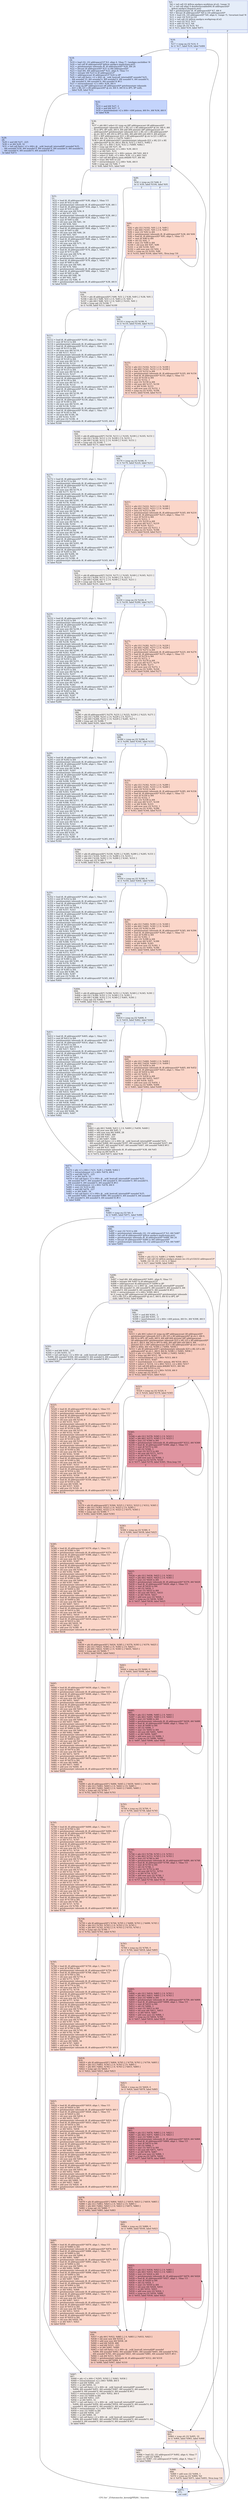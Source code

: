 digraph "CFG for '_Z16atomicInc_kerneljjPfPjS0_' function" {
	label="CFG for '_Z16atomicInc_kerneljjPfPjS0_' function";

	Node0x4a4a370 [shape=record,color="#3d50c3ff", style=filled, fillcolor="#c5d6f270",label="{%5:\l  %6 = tail call i32 @llvm.amdgcn.workitem.id.x(), !range !4\l  %7 = tail call align 4 dereferenceable(64) i8 addrspace(4)*\l... @llvm.amdgcn.dispatch.ptr()\l  %8 = getelementptr i8, i8 addrspace(4)* %7, i64 4\l  %9 = bitcast i8 addrspace(4)* %8 to i16 addrspace(4)*\l  %10 = load i16, i16 addrspace(4)* %9, align 4, !range !5, !invariant.load !6\l  %11 = zext i16 %10 to i32\l  %12 = tail call i32 @llvm.amdgcn.workgroup.id.x()\l  %13 = mul i32 %12, %11\l  %14 = add i32 %13, %6\l  %15 = icmp ult i32 %14, %1\l  br i1 %15, label %16, label %971\l|{<s0>T|<s1>F}}"];
	Node0x4a4a370:s0 -> Node0x4a4c1f0;
	Node0x4a4a370:s1 -> Node0x4a4c280;
	Node0x4a4c1f0 [shape=record,color="#3d50c3ff", style=filled, fillcolor="#aec9fc70",label="{%16:\l16:                                               \l  %17 = icmp eq i32 %14, 0\l  br i1 %17, label %18, label %484\l|{<s0>T|<s1>F}}"];
	Node0x4a4c1f0:s0 -> Node0x4a4c4d0;
	Node0x4a4c1f0:s1 -> Node0x4a4c520;
	Node0x4a4c4d0 [shape=record,color="#3d50c3ff", style=filled, fillcolor="#8fb1fe70",label="{%18:\l18:                                               \l  %19 = load i32, i32 addrspace(1)* %3, align 4, !tbaa !7, !amdgpu.noclobber !6\l  %20 = tail call i8 addrspace(4)* @llvm.amdgcn.implicitarg.ptr()\l  %21 = getelementptr inbounds i8, i8 addrspace(4)* %20, i64 24\l  %22 = bitcast i8 addrspace(4)* %21 to i64 addrspace(4)*\l  %23 = load i64, i64 addrspace(4)* %22, align 8, !tbaa !11\l  %24 = inttoptr i64 %23 to i8 addrspace(1)*\l  %25 = addrspacecast i8 addrspace(1)* %24 to i8*\l  %26 = tail call fastcc \<2 x i64\> @__ockl_hostcall_internal(i8* noundef %25,\l... i64 noundef 33, i64 noundef 0, i64 noundef 0, i64 noundef 0, i64 noundef 0,\l... i64 noundef 0, i64 noundef 0, i64 noundef 0) #11\l  %27 = extractelement \<2 x i64\> %26, i64 0\l  br i1 icmp eq (i8* addrspacecast (i8 addrspace(4)* getelementptr inbounds\l... ([21 x i8], [21 x i8] addrspace(4)* @.str, i64 0, i64 0) to i8*), i8* null),\l... label %28, label %32\l|{<s0>T|<s1>F}}"];
	Node0x4a4c4d0:s0 -> Node0x4a4dcf0;
	Node0x4a4c4d0:s1 -> Node0x4a4e6e0;
	Node0x4a4dcf0 [shape=record,color="#3d50c3ff", style=filled, fillcolor="#7a9df870",label="{%28:\l28:                                               \l  %29 = and i64 %27, -225\l  %30 = or i64 %29, 32\l  %31 = tail call fastcc \<2 x i64\> @__ockl_hostcall_internal(i8* noundef %25,\l... i64 noundef %30, i64 noundef 0, i64 noundef 0, i64 noundef 0, i64 noundef 0,\l... i64 noundef 0, i64 noundef 0, i64 noundef 0) #11\l  br label %473\l}"];
	Node0x4a4dcf0 -> Node0x4a4e9c0;
	Node0x4a4e6e0 [shape=record,color="#3d50c3ff", style=filled, fillcolor="#7a9df870",label="{%32:\l32:                                               \l  %33 = and i64 %27, 2\l  %34 = and i64 %27, -3\l  %35 = insertelement \<2 x i64\> \<i64 poison, i64 0\>, i64 %34, i64 0\l  br label %36\l}"];
	Node0x4a4e6e0 -> Node0x4a4f680;
	Node0x4a4f680 [shape=record,color="#3d50c3ff", style=filled, fillcolor="#e0dbd870",label="{%36:\l36:                                               \l  %37 = phi i64 [ select (i1 icmp eq (i8* addrspacecast (i8 addrspace(4)*\l... getelementptr inbounds ([21 x i8], [21 x i8] addrspace(4)* @.str, i64 0, i64\l... 0) to i8*), i8* null), i64 0, i64 add (i64 ptrtoint (i8* addrspacecast (i8\l... addrspace(4)* getelementptr inbounds ([21 x i8], [21 x i8] addrspace(4)*\l... @.str, i64 0, i64 20) to i8*) to i64), i64 add (i64 sub (i64 0, i64 ptrtoint\l... ([21 x i8]* addrspacecast ([21 x i8] addrspace(4)* @.str to [21 x i8]*) to\l... i64)), i64 1))), %32 ], [ %470, %462 ]\l  %38 = phi i8 addrspace(4)* [ getelementptr inbounds ([21 x i8], [21 x i8]\l... addrspace(4)* @.str, i64 0, i64 0), %32 ], [ %471, %462 ]\l  %39 = phi \<2 x i64\> [ %35, %32 ], [ %469, %462 ]\l  %40 = icmp ugt i64 %37, 56\l  %41 = extractelement \<2 x i64\> %39, i64 0\l  %42 = or i64 %41, %33\l  %43 = insertelement \<2 x i64\> poison, i64 %42, i64 0\l  %44 = select i1 %40, \<2 x i64\> %39, \<2 x i64\> %43\l  %45 = tail call i64 @llvm.umin.i64(i64 %37, i64 56)\l  %46 = trunc i64 %45 to i32\l  %47 = extractelement \<2 x i64\> %44, i64 0\l  %48 = icmp ugt i32 %46, 7\l  br i1 %48, label %51, label %49\l|{<s0>T|<s1>F}}"];
	Node0x4a4f680:s0 -> Node0x4a505d0;
	Node0x4a4f680:s1 -> Node0x4a50660;
	Node0x4a50660 [shape=record,color="#3d50c3ff", style=filled, fillcolor="#cedaeb70",label="{%49:\l49:                                               \l  %50 = icmp eq i32 %46, 0\l  br i1 %50, label %104, label %91\l|{<s0>T|<s1>F}}"];
	Node0x4a50660:s0 -> Node0x4a50830;
	Node0x4a50660:s1 -> Node0x4a50880;
	Node0x4a505d0 [shape=record,color="#3d50c3ff", style=filled, fillcolor="#cedaeb70",label="{%51:\l51:                                               \l  %52 = load i8, i8 addrspace(4)* %38, align 1, !tbaa !15\l  %53 = zext i8 %52 to i64\l  %54 = getelementptr inbounds i8, i8 addrspace(4)* %38, i64 1\l  %55 = load i8, i8 addrspace(4)* %54, align 1, !tbaa !15\l  %56 = zext i8 %55 to i64\l  %57 = shl nuw nsw i64 %56, 8\l  %58 = or i64 %57, %53\l  %59 = getelementptr inbounds i8, i8 addrspace(4)* %38, i64 2\l  %60 = load i8, i8 addrspace(4)* %59, align 1, !tbaa !15\l  %61 = zext i8 %60 to i64\l  %62 = shl nuw nsw i64 %61, 16\l  %63 = or i64 %58, %62\l  %64 = getelementptr inbounds i8, i8 addrspace(4)* %38, i64 3\l  %65 = load i8, i8 addrspace(4)* %64, align 1, !tbaa !15\l  %66 = zext i8 %65 to i64\l  %67 = shl nuw nsw i64 %66, 24\l  %68 = or i64 %63, %67\l  %69 = getelementptr inbounds i8, i8 addrspace(4)* %38, i64 4\l  %70 = load i8, i8 addrspace(4)* %69, align 1, !tbaa !15\l  %71 = zext i8 %70 to i64\l  %72 = shl nuw nsw i64 %71, 32\l  %73 = or i64 %68, %72\l  %74 = getelementptr inbounds i8, i8 addrspace(4)* %38, i64 5\l  %75 = load i8, i8 addrspace(4)* %74, align 1, !tbaa !15\l  %76 = zext i8 %75 to i64\l  %77 = shl nuw nsw i64 %76, 40\l  %78 = or i64 %73, %77\l  %79 = getelementptr inbounds i8, i8 addrspace(4)* %38, i64 6\l  %80 = load i8, i8 addrspace(4)* %79, align 1, !tbaa !15\l  %81 = zext i8 %80 to i64\l  %82 = shl nuw nsw i64 %81, 48\l  %83 = or i64 %78, %82\l  %84 = getelementptr inbounds i8, i8 addrspace(4)* %38, i64 7\l  %85 = load i8, i8 addrspace(4)* %84, align 1, !tbaa !15\l  %86 = zext i8 %85 to i64\l  %87 = shl nuw i64 %86, 56\l  %88 = or i64 %83, %87\l  %89 = add nsw i32 %46, -8\l  %90 = getelementptr inbounds i8, i8 addrspace(4)* %38, i64 8\l  br label %104\l}"];
	Node0x4a505d0 -> Node0x4a50830;
	Node0x4a50880 [shape=record,color="#3d50c3ff", style=filled, fillcolor="#f6a38570",label="{%91:\l91:                                               \l  %92 = phi i32 [ %102, %91 ], [ 0, %49 ]\l  %93 = phi i64 [ %101, %91 ], [ 0, %49 ]\l  %94 = zext i32 %92 to i64\l  %95 = getelementptr inbounds i8, i8 addrspace(4)* %38, i64 %94\l  %96 = load i8, i8 addrspace(4)* %95, align 1, !tbaa !15\l  %97 = zext i8 %96 to i64\l  %98 = shl i32 %92, 3\l  %99 = zext i32 %98 to i64\l  %100 = shl nuw i64 %97, %99\l  %101 = or i64 %100, %93\l  %102 = add nuw nsw i32 %92, 1\l  %103 = icmp eq i32 %102, %46\l  br i1 %103, label %104, label %91, !llvm.loop !16\l|{<s0>T|<s1>F}}"];
	Node0x4a50880:s0 -> Node0x4a50830;
	Node0x4a50880:s1 -> Node0x4a50880;
	Node0x4a50830 [shape=record,color="#3d50c3ff", style=filled, fillcolor="#e0dbd870",label="{%104:\l104:                                              \l  %105 = phi i8 addrspace(4)* [ %90, %51 ], [ %38, %49 ], [ %38, %91 ]\l  %106 = phi i32 [ %89, %51 ], [ 0, %49 ], [ 0, %91 ]\l  %107 = phi i64 [ %88, %51 ], [ 0, %49 ], [ %101, %91 ]\l  %108 = icmp ugt i32 %106, 7\l  br i1 %108, label %111, label %109\l|{<s0>T|<s1>F}}"];
	Node0x4a50830:s0 -> Node0x4a53520;
	Node0x4a50830:s1 -> Node0x4a53570;
	Node0x4a53570 [shape=record,color="#3d50c3ff", style=filled, fillcolor="#cedaeb70",label="{%109:\l109:                                              \l  %110 = icmp eq i32 %106, 0\l  br i1 %110, label %164, label %151\l|{<s0>T|<s1>F}}"];
	Node0x4a53570:s0 -> Node0x4a53740;
	Node0x4a53570:s1 -> Node0x4a53790;
	Node0x4a53520 [shape=record,color="#3d50c3ff", style=filled, fillcolor="#cedaeb70",label="{%111:\l111:                                              \l  %112 = load i8, i8 addrspace(4)* %105, align 1, !tbaa !15\l  %113 = zext i8 %112 to i64\l  %114 = getelementptr inbounds i8, i8 addrspace(4)* %105, i64 1\l  %115 = load i8, i8 addrspace(4)* %114, align 1, !tbaa !15\l  %116 = zext i8 %115 to i64\l  %117 = shl nuw nsw i64 %116, 8\l  %118 = or i64 %117, %113\l  %119 = getelementptr inbounds i8, i8 addrspace(4)* %105, i64 2\l  %120 = load i8, i8 addrspace(4)* %119, align 1, !tbaa !15\l  %121 = zext i8 %120 to i64\l  %122 = shl nuw nsw i64 %121, 16\l  %123 = or i64 %118, %122\l  %124 = getelementptr inbounds i8, i8 addrspace(4)* %105, i64 3\l  %125 = load i8, i8 addrspace(4)* %124, align 1, !tbaa !15\l  %126 = zext i8 %125 to i64\l  %127 = shl nuw nsw i64 %126, 24\l  %128 = or i64 %123, %127\l  %129 = getelementptr inbounds i8, i8 addrspace(4)* %105, i64 4\l  %130 = load i8, i8 addrspace(4)* %129, align 1, !tbaa !15\l  %131 = zext i8 %130 to i64\l  %132 = shl nuw nsw i64 %131, 32\l  %133 = or i64 %128, %132\l  %134 = getelementptr inbounds i8, i8 addrspace(4)* %105, i64 5\l  %135 = load i8, i8 addrspace(4)* %134, align 1, !tbaa !15\l  %136 = zext i8 %135 to i64\l  %137 = shl nuw nsw i64 %136, 40\l  %138 = or i64 %133, %137\l  %139 = getelementptr inbounds i8, i8 addrspace(4)* %105, i64 6\l  %140 = load i8, i8 addrspace(4)* %139, align 1, !tbaa !15\l  %141 = zext i8 %140 to i64\l  %142 = shl nuw nsw i64 %141, 48\l  %143 = or i64 %138, %142\l  %144 = getelementptr inbounds i8, i8 addrspace(4)* %105, i64 7\l  %145 = load i8, i8 addrspace(4)* %144, align 1, !tbaa !15\l  %146 = zext i8 %145 to i64\l  %147 = shl nuw i64 %146, 56\l  %148 = or i64 %143, %147\l  %149 = add nsw i32 %106, -8\l  %150 = getelementptr inbounds i8, i8 addrspace(4)* %105, i64 8\l  br label %164\l}"];
	Node0x4a53520 -> Node0x4a53740;
	Node0x4a53790 [shape=record,color="#3d50c3ff", style=filled, fillcolor="#f6a38570",label="{%151:\l151:                                              \l  %152 = phi i32 [ %162, %151 ], [ 0, %109 ]\l  %153 = phi i64 [ %161, %151 ], [ 0, %109 ]\l  %154 = zext i32 %152 to i64\l  %155 = getelementptr inbounds i8, i8 addrspace(4)* %105, i64 %154\l  %156 = load i8, i8 addrspace(4)* %155, align 1, !tbaa !15\l  %157 = zext i8 %156 to i64\l  %158 = shl i32 %152, 3\l  %159 = zext i32 %158 to i64\l  %160 = shl nuw i64 %157, %159\l  %161 = or i64 %160, %153\l  %162 = add nuw nsw i32 %152, 1\l  %163 = icmp eq i32 %162, %106\l  br i1 %163, label %164, label %151\l|{<s0>T|<s1>F}}"];
	Node0x4a53790:s0 -> Node0x4a53740;
	Node0x4a53790:s1 -> Node0x4a53790;
	Node0x4a53740 [shape=record,color="#3d50c3ff", style=filled, fillcolor="#e0dbd870",label="{%164:\l164:                                              \l  %165 = phi i8 addrspace(4)* [ %150, %111 ], [ %105, %109 ], [ %105, %151 ]\l  %166 = phi i32 [ %149, %111 ], [ 0, %109 ], [ 0, %151 ]\l  %167 = phi i64 [ %148, %111 ], [ 0, %109 ], [ %161, %151 ]\l  %168 = icmp ugt i32 %166, 7\l  br i1 %168, label %171, label %169\l|{<s0>T|<s1>F}}"];
	Node0x4a53740:s0 -> Node0x4a55c70;
	Node0x4a53740:s1 -> Node0x4a55cc0;
	Node0x4a55cc0 [shape=record,color="#3d50c3ff", style=filled, fillcolor="#cedaeb70",label="{%169:\l169:                                              \l  %170 = icmp eq i32 %166, 0\l  br i1 %170, label %224, label %211\l|{<s0>T|<s1>F}}"];
	Node0x4a55cc0:s0 -> Node0x4a55e50;
	Node0x4a55cc0:s1 -> Node0x4a55ea0;
	Node0x4a55c70 [shape=record,color="#3d50c3ff", style=filled, fillcolor="#cedaeb70",label="{%171:\l171:                                              \l  %172 = load i8, i8 addrspace(4)* %165, align 1, !tbaa !15\l  %173 = zext i8 %172 to i64\l  %174 = getelementptr inbounds i8, i8 addrspace(4)* %165, i64 1\l  %175 = load i8, i8 addrspace(4)* %174, align 1, !tbaa !15\l  %176 = zext i8 %175 to i64\l  %177 = shl nuw nsw i64 %176, 8\l  %178 = or i64 %177, %173\l  %179 = getelementptr inbounds i8, i8 addrspace(4)* %165, i64 2\l  %180 = load i8, i8 addrspace(4)* %179, align 1, !tbaa !15\l  %181 = zext i8 %180 to i64\l  %182 = shl nuw nsw i64 %181, 16\l  %183 = or i64 %178, %182\l  %184 = getelementptr inbounds i8, i8 addrspace(4)* %165, i64 3\l  %185 = load i8, i8 addrspace(4)* %184, align 1, !tbaa !15\l  %186 = zext i8 %185 to i64\l  %187 = shl nuw nsw i64 %186, 24\l  %188 = or i64 %183, %187\l  %189 = getelementptr inbounds i8, i8 addrspace(4)* %165, i64 4\l  %190 = load i8, i8 addrspace(4)* %189, align 1, !tbaa !15\l  %191 = zext i8 %190 to i64\l  %192 = shl nuw nsw i64 %191, 32\l  %193 = or i64 %188, %192\l  %194 = getelementptr inbounds i8, i8 addrspace(4)* %165, i64 5\l  %195 = load i8, i8 addrspace(4)* %194, align 1, !tbaa !15\l  %196 = zext i8 %195 to i64\l  %197 = shl nuw nsw i64 %196, 40\l  %198 = or i64 %193, %197\l  %199 = getelementptr inbounds i8, i8 addrspace(4)* %165, i64 6\l  %200 = load i8, i8 addrspace(4)* %199, align 1, !tbaa !15\l  %201 = zext i8 %200 to i64\l  %202 = shl nuw nsw i64 %201, 48\l  %203 = or i64 %198, %202\l  %204 = getelementptr inbounds i8, i8 addrspace(4)* %165, i64 7\l  %205 = load i8, i8 addrspace(4)* %204, align 1, !tbaa !15\l  %206 = zext i8 %205 to i64\l  %207 = shl nuw i64 %206, 56\l  %208 = or i64 %203, %207\l  %209 = add nsw i32 %166, -8\l  %210 = getelementptr inbounds i8, i8 addrspace(4)* %165, i64 8\l  br label %224\l}"];
	Node0x4a55c70 -> Node0x4a55e50;
	Node0x4a55ea0 [shape=record,color="#3d50c3ff", style=filled, fillcolor="#f6a38570",label="{%211:\l211:                                              \l  %212 = phi i32 [ %222, %211 ], [ 0, %169 ]\l  %213 = phi i64 [ %221, %211 ], [ 0, %169 ]\l  %214 = zext i32 %212 to i64\l  %215 = getelementptr inbounds i8, i8 addrspace(4)* %165, i64 %214\l  %216 = load i8, i8 addrspace(4)* %215, align 1, !tbaa !15\l  %217 = zext i8 %216 to i64\l  %218 = shl i32 %212, 3\l  %219 = zext i32 %218 to i64\l  %220 = shl nuw i64 %217, %219\l  %221 = or i64 %220, %213\l  %222 = add nuw nsw i32 %212, 1\l  %223 = icmp eq i32 %222, %166\l  br i1 %223, label %224, label %211\l|{<s0>T|<s1>F}}"];
	Node0x4a55ea0:s0 -> Node0x4a55e50;
	Node0x4a55ea0:s1 -> Node0x4a55ea0;
	Node0x4a55e50 [shape=record,color="#3d50c3ff", style=filled, fillcolor="#e0dbd870",label="{%224:\l224:                                              \l  %225 = phi i8 addrspace(4)* [ %210, %171 ], [ %165, %169 ], [ %165, %211 ]\l  %226 = phi i32 [ %209, %171 ], [ 0, %169 ], [ 0, %211 ]\l  %227 = phi i64 [ %208, %171 ], [ 0, %169 ], [ %221, %211 ]\l  %228 = icmp ugt i32 %226, 7\l  br i1 %228, label %231, label %229\l|{<s0>T|<s1>F}}"];
	Node0x4a55e50:s0 -> Node0x4a57ef0;
	Node0x4a55e50:s1 -> Node0x4a57f40;
	Node0x4a57f40 [shape=record,color="#3d50c3ff", style=filled, fillcolor="#cedaeb70",label="{%229:\l229:                                              \l  %230 = icmp eq i32 %226, 0\l  br i1 %230, label %284, label %271\l|{<s0>T|<s1>F}}"];
	Node0x4a57f40:s0 -> Node0x4a580d0;
	Node0x4a57f40:s1 -> Node0x4a58120;
	Node0x4a57ef0 [shape=record,color="#3d50c3ff", style=filled, fillcolor="#cedaeb70",label="{%231:\l231:                                              \l  %232 = load i8, i8 addrspace(4)* %225, align 1, !tbaa !15\l  %233 = zext i8 %232 to i64\l  %234 = getelementptr inbounds i8, i8 addrspace(4)* %225, i64 1\l  %235 = load i8, i8 addrspace(4)* %234, align 1, !tbaa !15\l  %236 = zext i8 %235 to i64\l  %237 = shl nuw nsw i64 %236, 8\l  %238 = or i64 %237, %233\l  %239 = getelementptr inbounds i8, i8 addrspace(4)* %225, i64 2\l  %240 = load i8, i8 addrspace(4)* %239, align 1, !tbaa !15\l  %241 = zext i8 %240 to i64\l  %242 = shl nuw nsw i64 %241, 16\l  %243 = or i64 %238, %242\l  %244 = getelementptr inbounds i8, i8 addrspace(4)* %225, i64 3\l  %245 = load i8, i8 addrspace(4)* %244, align 1, !tbaa !15\l  %246 = zext i8 %245 to i64\l  %247 = shl nuw nsw i64 %246, 24\l  %248 = or i64 %243, %247\l  %249 = getelementptr inbounds i8, i8 addrspace(4)* %225, i64 4\l  %250 = load i8, i8 addrspace(4)* %249, align 1, !tbaa !15\l  %251 = zext i8 %250 to i64\l  %252 = shl nuw nsw i64 %251, 32\l  %253 = or i64 %248, %252\l  %254 = getelementptr inbounds i8, i8 addrspace(4)* %225, i64 5\l  %255 = load i8, i8 addrspace(4)* %254, align 1, !tbaa !15\l  %256 = zext i8 %255 to i64\l  %257 = shl nuw nsw i64 %256, 40\l  %258 = or i64 %253, %257\l  %259 = getelementptr inbounds i8, i8 addrspace(4)* %225, i64 6\l  %260 = load i8, i8 addrspace(4)* %259, align 1, !tbaa !15\l  %261 = zext i8 %260 to i64\l  %262 = shl nuw nsw i64 %261, 48\l  %263 = or i64 %258, %262\l  %264 = getelementptr inbounds i8, i8 addrspace(4)* %225, i64 7\l  %265 = load i8, i8 addrspace(4)* %264, align 1, !tbaa !15\l  %266 = zext i8 %265 to i64\l  %267 = shl nuw i64 %266, 56\l  %268 = or i64 %263, %267\l  %269 = add nsw i32 %226, -8\l  %270 = getelementptr inbounds i8, i8 addrspace(4)* %225, i64 8\l  br label %284\l}"];
	Node0x4a57ef0 -> Node0x4a580d0;
	Node0x4a58120 [shape=record,color="#3d50c3ff", style=filled, fillcolor="#f6a38570",label="{%271:\l271:                                              \l  %272 = phi i32 [ %282, %271 ], [ 0, %229 ]\l  %273 = phi i64 [ %281, %271 ], [ 0, %229 ]\l  %274 = zext i32 %272 to i64\l  %275 = getelementptr inbounds i8, i8 addrspace(4)* %225, i64 %274\l  %276 = load i8, i8 addrspace(4)* %275, align 1, !tbaa !15\l  %277 = zext i8 %276 to i64\l  %278 = shl i32 %272, 3\l  %279 = zext i32 %278 to i64\l  %280 = shl nuw i64 %277, %279\l  %281 = or i64 %280, %273\l  %282 = add nuw nsw i32 %272, 1\l  %283 = icmp eq i32 %282, %226\l  br i1 %283, label %284, label %271\l|{<s0>T|<s1>F}}"];
	Node0x4a58120:s0 -> Node0x4a580d0;
	Node0x4a58120:s1 -> Node0x4a58120;
	Node0x4a580d0 [shape=record,color="#3d50c3ff", style=filled, fillcolor="#e0dbd870",label="{%284:\l284:                                              \l  %285 = phi i8 addrspace(4)* [ %270, %231 ], [ %225, %229 ], [ %225, %271 ]\l  %286 = phi i32 [ %269, %231 ], [ 0, %229 ], [ 0, %271 ]\l  %287 = phi i64 [ %268, %231 ], [ 0, %229 ], [ %281, %271 ]\l  %288 = icmp ugt i32 %286, 7\l  br i1 %288, label %291, label %289\l|{<s0>T|<s1>F}}"];
	Node0x4a580d0:s0 -> Node0x4a5a950;
	Node0x4a580d0:s1 -> Node0x4a5a9a0;
	Node0x4a5a9a0 [shape=record,color="#3d50c3ff", style=filled, fillcolor="#cedaeb70",label="{%289:\l289:                                              \l  %290 = icmp eq i32 %286, 0\l  br i1 %290, label %344, label %331\l|{<s0>T|<s1>F}}"];
	Node0x4a5a9a0:s0 -> Node0x4a5ab30;
	Node0x4a5a9a0:s1 -> Node0x4a5ab80;
	Node0x4a5a950 [shape=record,color="#3d50c3ff", style=filled, fillcolor="#cedaeb70",label="{%291:\l291:                                              \l  %292 = load i8, i8 addrspace(4)* %285, align 1, !tbaa !15\l  %293 = zext i8 %292 to i64\l  %294 = getelementptr inbounds i8, i8 addrspace(4)* %285, i64 1\l  %295 = load i8, i8 addrspace(4)* %294, align 1, !tbaa !15\l  %296 = zext i8 %295 to i64\l  %297 = shl nuw nsw i64 %296, 8\l  %298 = or i64 %297, %293\l  %299 = getelementptr inbounds i8, i8 addrspace(4)* %285, i64 2\l  %300 = load i8, i8 addrspace(4)* %299, align 1, !tbaa !15\l  %301 = zext i8 %300 to i64\l  %302 = shl nuw nsw i64 %301, 16\l  %303 = or i64 %298, %302\l  %304 = getelementptr inbounds i8, i8 addrspace(4)* %285, i64 3\l  %305 = load i8, i8 addrspace(4)* %304, align 1, !tbaa !15\l  %306 = zext i8 %305 to i64\l  %307 = shl nuw nsw i64 %306, 24\l  %308 = or i64 %303, %307\l  %309 = getelementptr inbounds i8, i8 addrspace(4)* %285, i64 4\l  %310 = load i8, i8 addrspace(4)* %309, align 1, !tbaa !15\l  %311 = zext i8 %310 to i64\l  %312 = shl nuw nsw i64 %311, 32\l  %313 = or i64 %308, %312\l  %314 = getelementptr inbounds i8, i8 addrspace(4)* %285, i64 5\l  %315 = load i8, i8 addrspace(4)* %314, align 1, !tbaa !15\l  %316 = zext i8 %315 to i64\l  %317 = shl nuw nsw i64 %316, 40\l  %318 = or i64 %313, %317\l  %319 = getelementptr inbounds i8, i8 addrspace(4)* %285, i64 6\l  %320 = load i8, i8 addrspace(4)* %319, align 1, !tbaa !15\l  %321 = zext i8 %320 to i64\l  %322 = shl nuw nsw i64 %321, 48\l  %323 = or i64 %318, %322\l  %324 = getelementptr inbounds i8, i8 addrspace(4)* %285, i64 7\l  %325 = load i8, i8 addrspace(4)* %324, align 1, !tbaa !15\l  %326 = zext i8 %325 to i64\l  %327 = shl nuw i64 %326, 56\l  %328 = or i64 %323, %327\l  %329 = add nsw i32 %286, -8\l  %330 = getelementptr inbounds i8, i8 addrspace(4)* %285, i64 8\l  br label %344\l}"];
	Node0x4a5a950 -> Node0x4a5ab30;
	Node0x4a5ab80 [shape=record,color="#3d50c3ff", style=filled, fillcolor="#f6a38570",label="{%331:\l331:                                              \l  %332 = phi i32 [ %342, %331 ], [ 0, %289 ]\l  %333 = phi i64 [ %341, %331 ], [ 0, %289 ]\l  %334 = zext i32 %332 to i64\l  %335 = getelementptr inbounds i8, i8 addrspace(4)* %285, i64 %334\l  %336 = load i8, i8 addrspace(4)* %335, align 1, !tbaa !15\l  %337 = zext i8 %336 to i64\l  %338 = shl i32 %332, 3\l  %339 = zext i32 %338 to i64\l  %340 = shl nuw i64 %337, %339\l  %341 = or i64 %340, %333\l  %342 = add nuw nsw i32 %332, 1\l  %343 = icmp eq i32 %342, %286\l  br i1 %343, label %344, label %331\l|{<s0>T|<s1>F}}"];
	Node0x4a5ab80:s0 -> Node0x4a5ab30;
	Node0x4a5ab80:s1 -> Node0x4a5ab80;
	Node0x4a5ab30 [shape=record,color="#3d50c3ff", style=filled, fillcolor="#e0dbd870",label="{%344:\l344:                                              \l  %345 = phi i8 addrspace(4)* [ %330, %291 ], [ %285, %289 ], [ %285, %331 ]\l  %346 = phi i32 [ %329, %291 ], [ 0, %289 ], [ 0, %331 ]\l  %347 = phi i64 [ %328, %291 ], [ 0, %289 ], [ %341, %331 ]\l  %348 = icmp ugt i32 %346, 7\l  br i1 %348, label %351, label %349\l|{<s0>T|<s1>F}}"];
	Node0x4a5ab30:s0 -> Node0x4a5d5b0;
	Node0x4a5ab30:s1 -> Node0x4a5d600;
	Node0x4a5d600 [shape=record,color="#3d50c3ff", style=filled, fillcolor="#cedaeb70",label="{%349:\l349:                                              \l  %350 = icmp eq i32 %346, 0\l  br i1 %350, label %404, label %391\l|{<s0>T|<s1>F}}"];
	Node0x4a5d600:s0 -> Node0x4a5d790;
	Node0x4a5d600:s1 -> Node0x4a5d7e0;
	Node0x4a5d5b0 [shape=record,color="#3d50c3ff", style=filled, fillcolor="#cedaeb70",label="{%351:\l351:                                              \l  %352 = load i8, i8 addrspace(4)* %345, align 1, !tbaa !15\l  %353 = zext i8 %352 to i64\l  %354 = getelementptr inbounds i8, i8 addrspace(4)* %345, i64 1\l  %355 = load i8, i8 addrspace(4)* %354, align 1, !tbaa !15\l  %356 = zext i8 %355 to i64\l  %357 = shl nuw nsw i64 %356, 8\l  %358 = or i64 %357, %353\l  %359 = getelementptr inbounds i8, i8 addrspace(4)* %345, i64 2\l  %360 = load i8, i8 addrspace(4)* %359, align 1, !tbaa !15\l  %361 = zext i8 %360 to i64\l  %362 = shl nuw nsw i64 %361, 16\l  %363 = or i64 %358, %362\l  %364 = getelementptr inbounds i8, i8 addrspace(4)* %345, i64 3\l  %365 = load i8, i8 addrspace(4)* %364, align 1, !tbaa !15\l  %366 = zext i8 %365 to i64\l  %367 = shl nuw nsw i64 %366, 24\l  %368 = or i64 %363, %367\l  %369 = getelementptr inbounds i8, i8 addrspace(4)* %345, i64 4\l  %370 = load i8, i8 addrspace(4)* %369, align 1, !tbaa !15\l  %371 = zext i8 %370 to i64\l  %372 = shl nuw nsw i64 %371, 32\l  %373 = or i64 %368, %372\l  %374 = getelementptr inbounds i8, i8 addrspace(4)* %345, i64 5\l  %375 = load i8, i8 addrspace(4)* %374, align 1, !tbaa !15\l  %376 = zext i8 %375 to i64\l  %377 = shl nuw nsw i64 %376, 40\l  %378 = or i64 %373, %377\l  %379 = getelementptr inbounds i8, i8 addrspace(4)* %345, i64 6\l  %380 = load i8, i8 addrspace(4)* %379, align 1, !tbaa !15\l  %381 = zext i8 %380 to i64\l  %382 = shl nuw nsw i64 %381, 48\l  %383 = or i64 %378, %382\l  %384 = getelementptr inbounds i8, i8 addrspace(4)* %345, i64 7\l  %385 = load i8, i8 addrspace(4)* %384, align 1, !tbaa !15\l  %386 = zext i8 %385 to i64\l  %387 = shl nuw i64 %386, 56\l  %388 = or i64 %383, %387\l  %389 = add nsw i32 %346, -8\l  %390 = getelementptr inbounds i8, i8 addrspace(4)* %345, i64 8\l  br label %404\l}"];
	Node0x4a5d5b0 -> Node0x4a5d790;
	Node0x4a5d7e0 [shape=record,color="#3d50c3ff", style=filled, fillcolor="#f6a38570",label="{%391:\l391:                                              \l  %392 = phi i32 [ %402, %391 ], [ 0, %349 ]\l  %393 = phi i64 [ %401, %391 ], [ 0, %349 ]\l  %394 = zext i32 %392 to i64\l  %395 = getelementptr inbounds i8, i8 addrspace(4)* %345, i64 %394\l  %396 = load i8, i8 addrspace(4)* %395, align 1, !tbaa !15\l  %397 = zext i8 %396 to i64\l  %398 = shl i32 %392, 3\l  %399 = zext i32 %398 to i64\l  %400 = shl nuw i64 %397, %399\l  %401 = or i64 %400, %393\l  %402 = add nuw nsw i32 %392, 1\l  %403 = icmp eq i32 %402, %346\l  br i1 %403, label %404, label %391\l|{<s0>T|<s1>F}}"];
	Node0x4a5d7e0:s0 -> Node0x4a5d790;
	Node0x4a5d7e0:s1 -> Node0x4a5d7e0;
	Node0x4a5d790 [shape=record,color="#3d50c3ff", style=filled, fillcolor="#e0dbd870",label="{%404:\l404:                                              \l  %405 = phi i8 addrspace(4)* [ %390, %351 ], [ %345, %349 ], [ %345, %391 ]\l  %406 = phi i32 [ %389, %351 ], [ 0, %349 ], [ 0, %391 ]\l  %407 = phi i64 [ %388, %351 ], [ 0, %349 ], [ %401, %391 ]\l  %408 = icmp ugt i32 %406, 7\l  br i1 %408, label %411, label %409\l|{<s0>T|<s1>F}}"];
	Node0x4a5d790:s0 -> Node0x4a5fe10;
	Node0x4a5d790:s1 -> Node0x4a5fe60;
	Node0x4a5fe60 [shape=record,color="#3d50c3ff", style=filled, fillcolor="#cedaeb70",label="{%409:\l409:                                              \l  %410 = icmp eq i32 %406, 0\l  br i1 %410, label %462, label %449\l|{<s0>T|<s1>F}}"];
	Node0x4a5fe60:s0 -> Node0x4a4fb00;
	Node0x4a5fe60:s1 -> Node0x4a5fff0;
	Node0x4a5fe10 [shape=record,color="#3d50c3ff", style=filled, fillcolor="#cedaeb70",label="{%411:\l411:                                              \l  %412 = load i8, i8 addrspace(4)* %405, align 1, !tbaa !15\l  %413 = zext i8 %412 to i64\l  %414 = getelementptr inbounds i8, i8 addrspace(4)* %405, i64 1\l  %415 = load i8, i8 addrspace(4)* %414, align 1, !tbaa !15\l  %416 = zext i8 %415 to i64\l  %417 = shl nuw nsw i64 %416, 8\l  %418 = or i64 %417, %413\l  %419 = getelementptr inbounds i8, i8 addrspace(4)* %405, i64 2\l  %420 = load i8, i8 addrspace(4)* %419, align 1, !tbaa !15\l  %421 = zext i8 %420 to i64\l  %422 = shl nuw nsw i64 %421, 16\l  %423 = or i64 %418, %422\l  %424 = getelementptr inbounds i8, i8 addrspace(4)* %405, i64 3\l  %425 = load i8, i8 addrspace(4)* %424, align 1, !tbaa !15\l  %426 = zext i8 %425 to i64\l  %427 = shl nuw nsw i64 %426, 24\l  %428 = or i64 %423, %427\l  %429 = getelementptr inbounds i8, i8 addrspace(4)* %405, i64 4\l  %430 = load i8, i8 addrspace(4)* %429, align 1, !tbaa !15\l  %431 = zext i8 %430 to i64\l  %432 = shl nuw nsw i64 %431, 32\l  %433 = or i64 %428, %432\l  %434 = getelementptr inbounds i8, i8 addrspace(4)* %405, i64 5\l  %435 = load i8, i8 addrspace(4)* %434, align 1, !tbaa !15\l  %436 = zext i8 %435 to i64\l  %437 = shl nuw nsw i64 %436, 40\l  %438 = or i64 %433, %437\l  %439 = getelementptr inbounds i8, i8 addrspace(4)* %405, i64 6\l  %440 = load i8, i8 addrspace(4)* %439, align 1, !tbaa !15\l  %441 = zext i8 %440 to i64\l  %442 = shl nuw nsw i64 %441, 48\l  %443 = or i64 %438, %442\l  %444 = getelementptr inbounds i8, i8 addrspace(4)* %405, i64 7\l  %445 = load i8, i8 addrspace(4)* %444, align 1, !tbaa !15\l  %446 = zext i8 %445 to i64\l  %447 = shl nuw i64 %446, 56\l  %448 = or i64 %443, %447\l  br label %462\l}"];
	Node0x4a5fe10 -> Node0x4a4fb00;
	Node0x4a5fff0 [shape=record,color="#3d50c3ff", style=filled, fillcolor="#f6a38570",label="{%449:\l449:                                              \l  %450 = phi i32 [ %460, %449 ], [ 0, %409 ]\l  %451 = phi i64 [ %459, %449 ], [ 0, %409 ]\l  %452 = zext i32 %450 to i64\l  %453 = getelementptr inbounds i8, i8 addrspace(4)* %405, i64 %452\l  %454 = load i8, i8 addrspace(4)* %453, align 1, !tbaa !15\l  %455 = zext i8 %454 to i64\l  %456 = shl i32 %450, 3\l  %457 = zext i32 %456 to i64\l  %458 = shl nuw i64 %455, %457\l  %459 = or i64 %458, %451\l  %460 = add nuw nsw i32 %450, 1\l  %461 = icmp eq i32 %460, %406\l  br i1 %461, label %462, label %449\l|{<s0>T|<s1>F}}"];
	Node0x4a5fff0:s0 -> Node0x4a4fb00;
	Node0x4a5fff0:s1 -> Node0x4a5fff0;
	Node0x4a4fb00 [shape=record,color="#3d50c3ff", style=filled, fillcolor="#e0dbd870",label="{%462:\l462:                                              \l  %463 = phi i64 [ %448, %411 ], [ 0, %409 ], [ %459, %449 ]\l  %464 = shl nuw nsw i64 %45, 2\l  %465 = add nuw nsw i64 %464, 28\l  %466 = and i64 %465, 480\l  %467 = and i64 %47, -225\l  %468 = or i64 %467, %466\l  %469 = tail call fastcc \<2 x i64\> @__ockl_hostcall_internal(i8* noundef %25,\l... i64 noundef %468, i64 noundef %107, i64 noundef %167, i64 noundef %227, i64\l... noundef %287, i64 noundef %347, i64 noundef %407, i64 noundef %463) #11\l  %470 = sub i64 %37, %45\l  %471 = getelementptr inbounds i8, i8 addrspace(4)* %38, i64 %45\l  %472 = icmp eq i64 %470, 0\l  br i1 %472, label %473, label %36\l|{<s0>T|<s1>F}}"];
	Node0x4a4fb00:s0 -> Node0x4a4e9c0;
	Node0x4a4fb00:s1 -> Node0x4a4f680;
	Node0x4a4e9c0 [shape=record,color="#3d50c3ff", style=filled, fillcolor="#8fb1fe70",label="{%473:\l473:                                              \l  %474 = phi \<2 x i64\> [ %31, %28 ], [ %469, %462 ]\l  %475 = extractelement \<2 x i64\> %474, i64 0\l  %476 = and i64 %475, -225\l  %477 = or i64 %476, 32\l  %478 = tail call fastcc \<2 x i64\> @__ockl_hostcall_internal(i8* noundef %25,\l... i64 noundef %477, i64 noundef 0, i64 noundef 0, i64 noundef 0, i64 noundef 0,\l... i64 noundef 0, i64 noundef 0, i64 noundef 0) #11\l  %479 = extractelement \<2 x i64\> %478, i64 0\l  %480 = zext i32 %19 to i64\l  %481 = and i64 %479, -227\l  %482 = or i64 %481, 34\l  %483 = tail call fastcc \<2 x i64\> @__ockl_hostcall_internal(i8* noundef %25,\l... i64 noundef %482, i64 noundef %480, i64 noundef 0, i64 noundef 0, i64 noundef\l... 0, i64 noundef 0, i64 noundef 0, i64 noundef 0) #11\l  br label %484\l}"];
	Node0x4a4e9c0 -> Node0x4a4c520;
	Node0x4a4c520 [shape=record,color="#3d50c3ff", style=filled, fillcolor="#aec9fc70",label="{%484:\l484:                                              \l  %485 = icmp eq i32 %0, 0\l  br i1 %485, label %971, label %486\l|{<s0>T|<s1>F}}"];
	Node0x4a4c520:s0 -> Node0x4a4c280;
	Node0x4a4c520:s1 -> Node0x4a63190;
	Node0x4a63190 [shape=record,color="#3d50c3ff", style=filled, fillcolor="#a1c0ff70",label="{%486:\l486:                                              \l  %487 = zext i32 %14 to i64\l  %488 = getelementptr inbounds i32, i32 addrspace(1)* %3, i64 %487\l  %489 = tail call i8 addrspace(4)* @llvm.amdgcn.implicitarg.ptr()\l  %490 = getelementptr inbounds i8, i8 addrspace(4)* %489, i64 24\l  %491 = bitcast i8 addrspace(4)* %490 to i64 addrspace(4)*\l  %492 = getelementptr inbounds i32, i32 addrspace(1)* %4, i64 %487\l  br label %493\l}"];
	Node0x4a63190 -> Node0x4a63680;
	Node0x4a63680 [shape=record,color="#3d50c3ff", style=filled, fillcolor="#f4c5ad70",label="{%493:\l493:                                              \l  %494 = phi i32 [ 0, %486 ], [ %969, %968 ]\l  %495 = tail call i32 @llvm.amdgcn.atomic.inc.i32.p1i32(i32 addrspace(1)*\l... %488, i32 10, i32 2, i32 4, i1 false)\l  br i1 %17, label %496, label %963\l|{<s0>T|<s1>F}}"];
	Node0x4a63680:s0 -> Node0x4a63ad0;
	Node0x4a63680:s1 -> Node0x4a63b20;
	Node0x4a63ad0 [shape=record,color="#3d50c3ff", style=filled, fillcolor="#e5d8d170",label="{%496:\l496:                                              \l  %497 = load i64, i64 addrspace(4)* %491, align 8, !tbaa !11\l  %498 = inttoptr i64 %497 to i8 addrspace(1)*\l  %499 = addrspacecast i8 addrspace(1)* %498 to i8*\l  %500 = tail call fastcc \<2 x i64\> @__ockl_hostcall_internal(i8* noundef\l... %499, i64 noundef 33, i64 noundef 0, i64 noundef 0, i64 noundef 0, i64\l... noundef 0, i64 noundef 0, i64 noundef 0, i64 noundef 0) #11\l  %501 = extractelement \<2 x i64\> %500, i64 0\l  br i1 icmp eq (i8* addrspacecast (i8 addrspace(4)* getelementptr inbounds\l... ([25 x i8], [25 x i8] addrspace(4)* @.str.1, i64 0, i64 0) to i8*), i8*\l... null), label %502, label %506\l|{<s0>T|<s1>F}}"];
	Node0x4a63ad0:s0 -> Node0x4a64730;
	Node0x4a63ad0:s1 -> Node0x4a64780;
	Node0x4a64730 [shape=record,color="#3d50c3ff", style=filled, fillcolor="#d4dbe670",label="{%502:\l502:                                              \l  %503 = and i64 %501, -225\l  %504 = or i64 %503, 32\l  %505 = tail call fastcc \<2 x i64\> @__ockl_hostcall_internal(i8* noundef\l... %499, i64 noundef %504, i64 noundef 0, i64 noundef 0, i64 noundef 0, i64\l... noundef 0, i64 noundef 0, i64 noundef 0, i64 noundef 0) #11\l  br label %947\l}"];
	Node0x4a64730 -> Node0x4a649a0;
	Node0x4a64780 [shape=record,color="#3d50c3ff", style=filled, fillcolor="#d4dbe670",label="{%506:\l506:                                              \l  %507 = and i64 %501, 2\l  %508 = and i64 %501, -3\l  %509 = insertelement \<2 x i64\> \<i64 poison, i64 0\>, i64 %508, i64 0\l  br label %510\l}"];
	Node0x4a64780 -> Node0x4a64a60;
	Node0x4a64a60 [shape=record,color="#3d50c3ff", style=filled, fillcolor="#f08b6e70",label="{%510:\l510:                                              \l  %511 = phi i64 [ select (i1 icmp eq (i8* addrspacecast (i8 addrspace(4)*\l... getelementptr inbounds ([25 x i8], [25 x i8] addrspace(4)* @.str.1, i64 0,\l... i64 0) to i8*), i8* null), i64 0, i64 add (i64 ptrtoint (i8* addrspacecast\l... (i8 addrspace(4)* getelementptr inbounds ([25 x i8], [25 x i8] addrspace(4)*\l... @.str.1, i64 0, i64 24) to i8*) to i64), i64 add (i64 sub (i64 0, i64\l... ptrtoint ([25 x i8]* addrspacecast ([25 x i8] addrspace(4)* @.str.1 to [25 x\l... i8]*) to i64)), i64 1))), %506 ], [ %944, %936 ]\l  %512 = phi i8 addrspace(4)* [ getelementptr inbounds ([25 x i8], [25 x i8]\l... addrspace(4)* @.str.1, i64 0, i64 0), %506 ], [ %945, %936 ]\l  %513 = phi \<2 x i64\> [ %509, %506 ], [ %943, %936 ]\l  %514 = icmp ugt i64 %511, 56\l  %515 = extractelement \<2 x i64\> %513, i64 0\l  %516 = or i64 %515, %507\l  %517 = insertelement \<2 x i64\> poison, i64 %516, i64 0\l  %518 = select i1 %514, \<2 x i64\> %513, \<2 x i64\> %517\l  %519 = tail call i64 @llvm.umin.i64(i64 %511, i64 56)\l  %520 = trunc i64 %519 to i32\l  %521 = extractelement \<2 x i64\> %518, i64 0\l  %522 = icmp ugt i32 %520, 7\l  br i1 %522, label %525, label %523\l|{<s0>T|<s1>F}}"];
	Node0x4a64a60:s0 -> Node0x4a59620;
	Node0x4a64a60:s1 -> Node0x4a596b0;
	Node0x4a596b0 [shape=record,color="#3d50c3ff", style=filled, fillcolor="#f6a38570",label="{%523:\l523:                                              \l  %524 = icmp eq i32 %520, 0\l  br i1 %524, label %578, label %565\l|{<s0>T|<s1>F}}"];
	Node0x4a596b0:s0 -> Node0x4a59880;
	Node0x4a596b0:s1 -> Node0x4a598d0;
	Node0x4a59620 [shape=record,color="#3d50c3ff", style=filled, fillcolor="#f6a38570",label="{%525:\l525:                                              \l  %526 = load i8, i8 addrspace(4)* %512, align 1, !tbaa !15\l  %527 = zext i8 %526 to i64\l  %528 = getelementptr inbounds i8, i8 addrspace(4)* %512, i64 1\l  %529 = load i8, i8 addrspace(4)* %528, align 1, !tbaa !15\l  %530 = zext i8 %529 to i64\l  %531 = shl nuw nsw i64 %530, 8\l  %532 = or i64 %531, %527\l  %533 = getelementptr inbounds i8, i8 addrspace(4)* %512, i64 2\l  %534 = load i8, i8 addrspace(4)* %533, align 1, !tbaa !15\l  %535 = zext i8 %534 to i64\l  %536 = shl nuw nsw i64 %535, 16\l  %537 = or i64 %532, %536\l  %538 = getelementptr inbounds i8, i8 addrspace(4)* %512, i64 3\l  %539 = load i8, i8 addrspace(4)* %538, align 1, !tbaa !15\l  %540 = zext i8 %539 to i64\l  %541 = shl nuw nsw i64 %540, 24\l  %542 = or i64 %537, %541\l  %543 = getelementptr inbounds i8, i8 addrspace(4)* %512, i64 4\l  %544 = load i8, i8 addrspace(4)* %543, align 1, !tbaa !15\l  %545 = zext i8 %544 to i64\l  %546 = shl nuw nsw i64 %545, 32\l  %547 = or i64 %542, %546\l  %548 = getelementptr inbounds i8, i8 addrspace(4)* %512, i64 5\l  %549 = load i8, i8 addrspace(4)* %548, align 1, !tbaa !15\l  %550 = zext i8 %549 to i64\l  %551 = shl nuw nsw i64 %550, 40\l  %552 = or i64 %547, %551\l  %553 = getelementptr inbounds i8, i8 addrspace(4)* %512, i64 6\l  %554 = load i8, i8 addrspace(4)* %553, align 1, !tbaa !15\l  %555 = zext i8 %554 to i64\l  %556 = shl nuw nsw i64 %555, 48\l  %557 = or i64 %552, %556\l  %558 = getelementptr inbounds i8, i8 addrspace(4)* %512, i64 7\l  %559 = load i8, i8 addrspace(4)* %558, align 1, !tbaa !15\l  %560 = zext i8 %559 to i64\l  %561 = shl nuw i64 %560, 56\l  %562 = or i64 %557, %561\l  %563 = add nsw i32 %520, -8\l  %564 = getelementptr inbounds i8, i8 addrspace(4)* %512, i64 8\l  br label %578\l}"];
	Node0x4a59620 -> Node0x4a59880;
	Node0x4a598d0 [shape=record,color="#b70d28ff", style=filled, fillcolor="#b70d2870",label="{%565:\l565:                                              \l  %566 = phi i32 [ %576, %565 ], [ 0, %523 ]\l  %567 = phi i64 [ %575, %565 ], [ 0, %523 ]\l  %568 = zext i32 %566 to i64\l  %569 = getelementptr inbounds i8, i8 addrspace(4)* %512, i64 %568\l  %570 = load i8, i8 addrspace(4)* %569, align 1, !tbaa !15\l  %571 = zext i8 %570 to i64\l  %572 = shl i32 %566, 3\l  %573 = zext i32 %572 to i64\l  %574 = shl nuw i64 %571, %573\l  %575 = or i64 %574, %567\l  %576 = add nuw nsw i32 %566, 1\l  %577 = icmp eq i32 %576, %520\l  br i1 %577, label %578, label %565, !llvm.loop !16\l|{<s0>T|<s1>F}}"];
	Node0x4a598d0:s0 -> Node0x4a59880;
	Node0x4a598d0:s1 -> Node0x4a598d0;
	Node0x4a59880 [shape=record,color="#3d50c3ff", style=filled, fillcolor="#f08b6e70",label="{%578:\l578:                                              \l  %579 = phi i8 addrspace(4)* [ %564, %525 ], [ %512, %523 ], [ %512, %565 ]\l  %580 = phi i32 [ %563, %525 ], [ 0, %523 ], [ 0, %565 ]\l  %581 = phi i64 [ %562, %525 ], [ 0, %523 ], [ %575, %565 ]\l  %582 = icmp ugt i32 %580, 7\l  br i1 %582, label %585, label %583\l|{<s0>T|<s1>F}}"];
	Node0x4a59880:s0 -> Node0x4a694d0;
	Node0x4a59880:s1 -> Node0x4a69520;
	Node0x4a69520 [shape=record,color="#3d50c3ff", style=filled, fillcolor="#f6a38570",label="{%583:\l583:                                              \l  %584 = icmp eq i32 %580, 0\l  br i1 %584, label %638, label %625\l|{<s0>T|<s1>F}}"];
	Node0x4a69520:s0 -> Node0x4a696b0;
	Node0x4a69520:s1 -> Node0x4a69700;
	Node0x4a694d0 [shape=record,color="#3d50c3ff", style=filled, fillcolor="#f6a38570",label="{%585:\l585:                                              \l  %586 = load i8, i8 addrspace(4)* %579, align 1, !tbaa !15\l  %587 = zext i8 %586 to i64\l  %588 = getelementptr inbounds i8, i8 addrspace(4)* %579, i64 1\l  %589 = load i8, i8 addrspace(4)* %588, align 1, !tbaa !15\l  %590 = zext i8 %589 to i64\l  %591 = shl nuw nsw i64 %590, 8\l  %592 = or i64 %591, %587\l  %593 = getelementptr inbounds i8, i8 addrspace(4)* %579, i64 2\l  %594 = load i8, i8 addrspace(4)* %593, align 1, !tbaa !15\l  %595 = zext i8 %594 to i64\l  %596 = shl nuw nsw i64 %595, 16\l  %597 = or i64 %592, %596\l  %598 = getelementptr inbounds i8, i8 addrspace(4)* %579, i64 3\l  %599 = load i8, i8 addrspace(4)* %598, align 1, !tbaa !15\l  %600 = zext i8 %599 to i64\l  %601 = shl nuw nsw i64 %600, 24\l  %602 = or i64 %597, %601\l  %603 = getelementptr inbounds i8, i8 addrspace(4)* %579, i64 4\l  %604 = load i8, i8 addrspace(4)* %603, align 1, !tbaa !15\l  %605 = zext i8 %604 to i64\l  %606 = shl nuw nsw i64 %605, 32\l  %607 = or i64 %602, %606\l  %608 = getelementptr inbounds i8, i8 addrspace(4)* %579, i64 5\l  %609 = load i8, i8 addrspace(4)* %608, align 1, !tbaa !15\l  %610 = zext i8 %609 to i64\l  %611 = shl nuw nsw i64 %610, 40\l  %612 = or i64 %607, %611\l  %613 = getelementptr inbounds i8, i8 addrspace(4)* %579, i64 6\l  %614 = load i8, i8 addrspace(4)* %613, align 1, !tbaa !15\l  %615 = zext i8 %614 to i64\l  %616 = shl nuw nsw i64 %615, 48\l  %617 = or i64 %612, %616\l  %618 = getelementptr inbounds i8, i8 addrspace(4)* %579, i64 7\l  %619 = load i8, i8 addrspace(4)* %618, align 1, !tbaa !15\l  %620 = zext i8 %619 to i64\l  %621 = shl nuw i64 %620, 56\l  %622 = or i64 %617, %621\l  %623 = add nsw i32 %580, -8\l  %624 = getelementptr inbounds i8, i8 addrspace(4)* %579, i64 8\l  br label %638\l}"];
	Node0x4a694d0 -> Node0x4a696b0;
	Node0x4a69700 [shape=record,color="#b70d28ff", style=filled, fillcolor="#b70d2870",label="{%625:\l625:                                              \l  %626 = phi i32 [ %636, %625 ], [ 0, %583 ]\l  %627 = phi i64 [ %635, %625 ], [ 0, %583 ]\l  %628 = zext i32 %626 to i64\l  %629 = getelementptr inbounds i8, i8 addrspace(4)* %579, i64 %628\l  %630 = load i8, i8 addrspace(4)* %629, align 1, !tbaa !15\l  %631 = zext i8 %630 to i64\l  %632 = shl i32 %626, 3\l  %633 = zext i32 %632 to i64\l  %634 = shl nuw i64 %631, %633\l  %635 = or i64 %634, %627\l  %636 = add nuw nsw i32 %626, 1\l  %637 = icmp eq i32 %636, %580\l  br i1 %637, label %638, label %625\l|{<s0>T|<s1>F}}"];
	Node0x4a69700:s0 -> Node0x4a696b0;
	Node0x4a69700:s1 -> Node0x4a69700;
	Node0x4a696b0 [shape=record,color="#3d50c3ff", style=filled, fillcolor="#f08b6e70",label="{%638:\l638:                                              \l  %639 = phi i8 addrspace(4)* [ %624, %585 ], [ %579, %583 ], [ %579, %625 ]\l  %640 = phi i32 [ %623, %585 ], [ 0, %583 ], [ 0, %625 ]\l  %641 = phi i64 [ %622, %585 ], [ 0, %583 ], [ %635, %625 ]\l  %642 = icmp ugt i32 %640, 7\l  br i1 %642, label %645, label %643\l|{<s0>T|<s1>F}}"];
	Node0x4a696b0:s0 -> Node0x4a6b750;
	Node0x4a696b0:s1 -> Node0x4a6b7a0;
	Node0x4a6b7a0 [shape=record,color="#3d50c3ff", style=filled, fillcolor="#f6a38570",label="{%643:\l643:                                              \l  %644 = icmp eq i32 %640, 0\l  br i1 %644, label %698, label %685\l|{<s0>T|<s1>F}}"];
	Node0x4a6b7a0:s0 -> Node0x4a6b930;
	Node0x4a6b7a0:s1 -> Node0x4a6b980;
	Node0x4a6b750 [shape=record,color="#3d50c3ff", style=filled, fillcolor="#f6a38570",label="{%645:\l645:                                              \l  %646 = load i8, i8 addrspace(4)* %639, align 1, !tbaa !15\l  %647 = zext i8 %646 to i64\l  %648 = getelementptr inbounds i8, i8 addrspace(4)* %639, i64 1\l  %649 = load i8, i8 addrspace(4)* %648, align 1, !tbaa !15\l  %650 = zext i8 %649 to i64\l  %651 = shl nuw nsw i64 %650, 8\l  %652 = or i64 %651, %647\l  %653 = getelementptr inbounds i8, i8 addrspace(4)* %639, i64 2\l  %654 = load i8, i8 addrspace(4)* %653, align 1, !tbaa !15\l  %655 = zext i8 %654 to i64\l  %656 = shl nuw nsw i64 %655, 16\l  %657 = or i64 %652, %656\l  %658 = getelementptr inbounds i8, i8 addrspace(4)* %639, i64 3\l  %659 = load i8, i8 addrspace(4)* %658, align 1, !tbaa !15\l  %660 = zext i8 %659 to i64\l  %661 = shl nuw nsw i64 %660, 24\l  %662 = or i64 %657, %661\l  %663 = getelementptr inbounds i8, i8 addrspace(4)* %639, i64 4\l  %664 = load i8, i8 addrspace(4)* %663, align 1, !tbaa !15\l  %665 = zext i8 %664 to i64\l  %666 = shl nuw nsw i64 %665, 32\l  %667 = or i64 %662, %666\l  %668 = getelementptr inbounds i8, i8 addrspace(4)* %639, i64 5\l  %669 = load i8, i8 addrspace(4)* %668, align 1, !tbaa !15\l  %670 = zext i8 %669 to i64\l  %671 = shl nuw nsw i64 %670, 40\l  %672 = or i64 %667, %671\l  %673 = getelementptr inbounds i8, i8 addrspace(4)* %639, i64 6\l  %674 = load i8, i8 addrspace(4)* %673, align 1, !tbaa !15\l  %675 = zext i8 %674 to i64\l  %676 = shl nuw nsw i64 %675, 48\l  %677 = or i64 %672, %676\l  %678 = getelementptr inbounds i8, i8 addrspace(4)* %639, i64 7\l  %679 = load i8, i8 addrspace(4)* %678, align 1, !tbaa !15\l  %680 = zext i8 %679 to i64\l  %681 = shl nuw i64 %680, 56\l  %682 = or i64 %677, %681\l  %683 = add nsw i32 %640, -8\l  %684 = getelementptr inbounds i8, i8 addrspace(4)* %639, i64 8\l  br label %698\l}"];
	Node0x4a6b750 -> Node0x4a6b930;
	Node0x4a6b980 [shape=record,color="#b70d28ff", style=filled, fillcolor="#b70d2870",label="{%685:\l685:                                              \l  %686 = phi i32 [ %696, %685 ], [ 0, %643 ]\l  %687 = phi i64 [ %695, %685 ], [ 0, %643 ]\l  %688 = zext i32 %686 to i64\l  %689 = getelementptr inbounds i8, i8 addrspace(4)* %639, i64 %688\l  %690 = load i8, i8 addrspace(4)* %689, align 1, !tbaa !15\l  %691 = zext i8 %690 to i64\l  %692 = shl i32 %686, 3\l  %693 = zext i32 %692 to i64\l  %694 = shl nuw i64 %691, %693\l  %695 = or i64 %694, %687\l  %696 = add nuw nsw i32 %686, 1\l  %697 = icmp eq i32 %696, %640\l  br i1 %697, label %698, label %685\l|{<s0>T|<s1>F}}"];
	Node0x4a6b980:s0 -> Node0x4a6b930;
	Node0x4a6b980:s1 -> Node0x4a6b980;
	Node0x4a6b930 [shape=record,color="#3d50c3ff", style=filled, fillcolor="#f08b6e70",label="{%698:\l698:                                              \l  %699 = phi i8 addrspace(4)* [ %684, %645 ], [ %639, %643 ], [ %639, %685 ]\l  %700 = phi i32 [ %683, %645 ], [ 0, %643 ], [ 0, %685 ]\l  %701 = phi i64 [ %682, %645 ], [ 0, %643 ], [ %695, %685 ]\l  %702 = icmp ugt i32 %700, 7\l  br i1 %702, label %705, label %703\l|{<s0>T|<s1>F}}"];
	Node0x4a6b930:s0 -> Node0x4a5bcf0;
	Node0x4a6b930:s1 -> Node0x4a5bd40;
	Node0x4a5bd40 [shape=record,color="#3d50c3ff", style=filled, fillcolor="#f6a38570",label="{%703:\l703:                                              \l  %704 = icmp eq i32 %700, 0\l  br i1 %704, label %758, label %745\l|{<s0>T|<s1>F}}"];
	Node0x4a5bd40:s0 -> Node0x4a5bed0;
	Node0x4a5bd40:s1 -> Node0x4a5bf20;
	Node0x4a5bcf0 [shape=record,color="#3d50c3ff", style=filled, fillcolor="#f6a38570",label="{%705:\l705:                                              \l  %706 = load i8, i8 addrspace(4)* %699, align 1, !tbaa !15\l  %707 = zext i8 %706 to i64\l  %708 = getelementptr inbounds i8, i8 addrspace(4)* %699, i64 1\l  %709 = load i8, i8 addrspace(4)* %708, align 1, !tbaa !15\l  %710 = zext i8 %709 to i64\l  %711 = shl nuw nsw i64 %710, 8\l  %712 = or i64 %711, %707\l  %713 = getelementptr inbounds i8, i8 addrspace(4)* %699, i64 2\l  %714 = load i8, i8 addrspace(4)* %713, align 1, !tbaa !15\l  %715 = zext i8 %714 to i64\l  %716 = shl nuw nsw i64 %715, 16\l  %717 = or i64 %712, %716\l  %718 = getelementptr inbounds i8, i8 addrspace(4)* %699, i64 3\l  %719 = load i8, i8 addrspace(4)* %718, align 1, !tbaa !15\l  %720 = zext i8 %719 to i64\l  %721 = shl nuw nsw i64 %720, 24\l  %722 = or i64 %717, %721\l  %723 = getelementptr inbounds i8, i8 addrspace(4)* %699, i64 4\l  %724 = load i8, i8 addrspace(4)* %723, align 1, !tbaa !15\l  %725 = zext i8 %724 to i64\l  %726 = shl nuw nsw i64 %725, 32\l  %727 = or i64 %722, %726\l  %728 = getelementptr inbounds i8, i8 addrspace(4)* %699, i64 5\l  %729 = load i8, i8 addrspace(4)* %728, align 1, !tbaa !15\l  %730 = zext i8 %729 to i64\l  %731 = shl nuw nsw i64 %730, 40\l  %732 = or i64 %727, %731\l  %733 = getelementptr inbounds i8, i8 addrspace(4)* %699, i64 6\l  %734 = load i8, i8 addrspace(4)* %733, align 1, !tbaa !15\l  %735 = zext i8 %734 to i64\l  %736 = shl nuw nsw i64 %735, 48\l  %737 = or i64 %732, %736\l  %738 = getelementptr inbounds i8, i8 addrspace(4)* %699, i64 7\l  %739 = load i8, i8 addrspace(4)* %738, align 1, !tbaa !15\l  %740 = zext i8 %739 to i64\l  %741 = shl nuw i64 %740, 56\l  %742 = or i64 %737, %741\l  %743 = add nsw i32 %700, -8\l  %744 = getelementptr inbounds i8, i8 addrspace(4)* %699, i64 8\l  br label %758\l}"];
	Node0x4a5bcf0 -> Node0x4a5bed0;
	Node0x4a5bf20 [shape=record,color="#b70d28ff", style=filled, fillcolor="#b70d2870",label="{%745:\l745:                                              \l  %746 = phi i32 [ %756, %745 ], [ 0, %703 ]\l  %747 = phi i64 [ %755, %745 ], [ 0, %703 ]\l  %748 = zext i32 %746 to i64\l  %749 = getelementptr inbounds i8, i8 addrspace(4)* %699, i64 %748\l  %750 = load i8, i8 addrspace(4)* %749, align 1, !tbaa !15\l  %751 = zext i8 %750 to i64\l  %752 = shl i32 %746, 3\l  %753 = zext i32 %752 to i64\l  %754 = shl nuw i64 %751, %753\l  %755 = or i64 %754, %747\l  %756 = add nuw nsw i32 %746, 1\l  %757 = icmp eq i32 %756, %700\l  br i1 %757, label %758, label %745\l|{<s0>T|<s1>F}}"];
	Node0x4a5bf20:s0 -> Node0x4a5bed0;
	Node0x4a5bf20:s1 -> Node0x4a5bf20;
	Node0x4a5bed0 [shape=record,color="#3d50c3ff", style=filled, fillcolor="#f08b6e70",label="{%758:\l758:                                              \l  %759 = phi i8 addrspace(4)* [ %744, %705 ], [ %699, %703 ], [ %699, %745 ]\l  %760 = phi i32 [ %743, %705 ], [ 0, %703 ], [ 0, %745 ]\l  %761 = phi i64 [ %742, %705 ], [ 0, %703 ], [ %755, %745 ]\l  %762 = icmp ugt i32 %760, 7\l  br i1 %762, label %765, label %763\l|{<s0>T|<s1>F}}"];
	Node0x4a5bed0:s0 -> Node0x4a71c10;
	Node0x4a5bed0:s1 -> Node0x4a71c60;
	Node0x4a71c60 [shape=record,color="#3d50c3ff", style=filled, fillcolor="#f6a38570",label="{%763:\l763:                                              \l  %764 = icmp eq i32 %760, 0\l  br i1 %764, label %818, label %805\l|{<s0>T|<s1>F}}"];
	Node0x4a71c60:s0 -> Node0x4a71df0;
	Node0x4a71c60:s1 -> Node0x4a71e40;
	Node0x4a71c10 [shape=record,color="#3d50c3ff", style=filled, fillcolor="#f6a38570",label="{%765:\l765:                                              \l  %766 = load i8, i8 addrspace(4)* %759, align 1, !tbaa !15\l  %767 = zext i8 %766 to i64\l  %768 = getelementptr inbounds i8, i8 addrspace(4)* %759, i64 1\l  %769 = load i8, i8 addrspace(4)* %768, align 1, !tbaa !15\l  %770 = zext i8 %769 to i64\l  %771 = shl nuw nsw i64 %770, 8\l  %772 = or i64 %771, %767\l  %773 = getelementptr inbounds i8, i8 addrspace(4)* %759, i64 2\l  %774 = load i8, i8 addrspace(4)* %773, align 1, !tbaa !15\l  %775 = zext i8 %774 to i64\l  %776 = shl nuw nsw i64 %775, 16\l  %777 = or i64 %772, %776\l  %778 = getelementptr inbounds i8, i8 addrspace(4)* %759, i64 3\l  %779 = load i8, i8 addrspace(4)* %778, align 1, !tbaa !15\l  %780 = zext i8 %779 to i64\l  %781 = shl nuw nsw i64 %780, 24\l  %782 = or i64 %777, %781\l  %783 = getelementptr inbounds i8, i8 addrspace(4)* %759, i64 4\l  %784 = load i8, i8 addrspace(4)* %783, align 1, !tbaa !15\l  %785 = zext i8 %784 to i64\l  %786 = shl nuw nsw i64 %785, 32\l  %787 = or i64 %782, %786\l  %788 = getelementptr inbounds i8, i8 addrspace(4)* %759, i64 5\l  %789 = load i8, i8 addrspace(4)* %788, align 1, !tbaa !15\l  %790 = zext i8 %789 to i64\l  %791 = shl nuw nsw i64 %790, 40\l  %792 = or i64 %787, %791\l  %793 = getelementptr inbounds i8, i8 addrspace(4)* %759, i64 6\l  %794 = load i8, i8 addrspace(4)* %793, align 1, !tbaa !15\l  %795 = zext i8 %794 to i64\l  %796 = shl nuw nsw i64 %795, 48\l  %797 = or i64 %792, %796\l  %798 = getelementptr inbounds i8, i8 addrspace(4)* %759, i64 7\l  %799 = load i8, i8 addrspace(4)* %798, align 1, !tbaa !15\l  %800 = zext i8 %799 to i64\l  %801 = shl nuw i64 %800, 56\l  %802 = or i64 %797, %801\l  %803 = add nsw i32 %760, -8\l  %804 = getelementptr inbounds i8, i8 addrspace(4)* %759, i64 8\l  br label %818\l}"];
	Node0x4a71c10 -> Node0x4a71df0;
	Node0x4a71e40 [shape=record,color="#b70d28ff", style=filled, fillcolor="#b70d2870",label="{%805:\l805:                                              \l  %806 = phi i32 [ %816, %805 ], [ 0, %763 ]\l  %807 = phi i64 [ %815, %805 ], [ 0, %763 ]\l  %808 = zext i32 %806 to i64\l  %809 = getelementptr inbounds i8, i8 addrspace(4)* %759, i64 %808\l  %810 = load i8, i8 addrspace(4)* %809, align 1, !tbaa !15\l  %811 = zext i8 %810 to i64\l  %812 = shl i32 %806, 3\l  %813 = zext i32 %812 to i64\l  %814 = shl nuw i64 %811, %813\l  %815 = or i64 %814, %807\l  %816 = add nuw nsw i32 %806, 1\l  %817 = icmp eq i32 %816, %760\l  br i1 %817, label %818, label %805\l|{<s0>T|<s1>F}}"];
	Node0x4a71e40:s0 -> Node0x4a71df0;
	Node0x4a71e40:s1 -> Node0x4a71e40;
	Node0x4a71df0 [shape=record,color="#3d50c3ff", style=filled, fillcolor="#f08b6e70",label="{%818:\l818:                                              \l  %819 = phi i8 addrspace(4)* [ %804, %765 ], [ %759, %763 ], [ %759, %805 ]\l  %820 = phi i32 [ %803, %765 ], [ 0, %763 ], [ 0, %805 ]\l  %821 = phi i64 [ %802, %765 ], [ 0, %763 ], [ %815, %805 ]\l  %822 = icmp ugt i32 %820, 7\l  br i1 %822, label %825, label %823\l|{<s0>T|<s1>F}}"];
	Node0x4a71df0:s0 -> Node0x4a73e60;
	Node0x4a71df0:s1 -> Node0x4a73eb0;
	Node0x4a73eb0 [shape=record,color="#3d50c3ff", style=filled, fillcolor="#f6a38570",label="{%823:\l823:                                              \l  %824 = icmp eq i32 %820, 0\l  br i1 %824, label %878, label %865\l|{<s0>T|<s1>F}}"];
	Node0x4a73eb0:s0 -> Node0x4a74040;
	Node0x4a73eb0:s1 -> Node0x4a74090;
	Node0x4a73e60 [shape=record,color="#3d50c3ff", style=filled, fillcolor="#f6a38570",label="{%825:\l825:                                              \l  %826 = load i8, i8 addrspace(4)* %819, align 1, !tbaa !15\l  %827 = zext i8 %826 to i64\l  %828 = getelementptr inbounds i8, i8 addrspace(4)* %819, i64 1\l  %829 = load i8, i8 addrspace(4)* %828, align 1, !tbaa !15\l  %830 = zext i8 %829 to i64\l  %831 = shl nuw nsw i64 %830, 8\l  %832 = or i64 %831, %827\l  %833 = getelementptr inbounds i8, i8 addrspace(4)* %819, i64 2\l  %834 = load i8, i8 addrspace(4)* %833, align 1, !tbaa !15\l  %835 = zext i8 %834 to i64\l  %836 = shl nuw nsw i64 %835, 16\l  %837 = or i64 %832, %836\l  %838 = getelementptr inbounds i8, i8 addrspace(4)* %819, i64 3\l  %839 = load i8, i8 addrspace(4)* %838, align 1, !tbaa !15\l  %840 = zext i8 %839 to i64\l  %841 = shl nuw nsw i64 %840, 24\l  %842 = or i64 %837, %841\l  %843 = getelementptr inbounds i8, i8 addrspace(4)* %819, i64 4\l  %844 = load i8, i8 addrspace(4)* %843, align 1, !tbaa !15\l  %845 = zext i8 %844 to i64\l  %846 = shl nuw nsw i64 %845, 32\l  %847 = or i64 %842, %846\l  %848 = getelementptr inbounds i8, i8 addrspace(4)* %819, i64 5\l  %849 = load i8, i8 addrspace(4)* %848, align 1, !tbaa !15\l  %850 = zext i8 %849 to i64\l  %851 = shl nuw nsw i64 %850, 40\l  %852 = or i64 %847, %851\l  %853 = getelementptr inbounds i8, i8 addrspace(4)* %819, i64 6\l  %854 = load i8, i8 addrspace(4)* %853, align 1, !tbaa !15\l  %855 = zext i8 %854 to i64\l  %856 = shl nuw nsw i64 %855, 48\l  %857 = or i64 %852, %856\l  %858 = getelementptr inbounds i8, i8 addrspace(4)* %819, i64 7\l  %859 = load i8, i8 addrspace(4)* %858, align 1, !tbaa !15\l  %860 = zext i8 %859 to i64\l  %861 = shl nuw i64 %860, 56\l  %862 = or i64 %857, %861\l  %863 = add nsw i32 %820, -8\l  %864 = getelementptr inbounds i8, i8 addrspace(4)* %819, i64 8\l  br label %878\l}"];
	Node0x4a73e60 -> Node0x4a74040;
	Node0x4a74090 [shape=record,color="#b70d28ff", style=filled, fillcolor="#b70d2870",label="{%865:\l865:                                              \l  %866 = phi i32 [ %876, %865 ], [ 0, %823 ]\l  %867 = phi i64 [ %875, %865 ], [ 0, %823 ]\l  %868 = zext i32 %866 to i64\l  %869 = getelementptr inbounds i8, i8 addrspace(4)* %819, i64 %868\l  %870 = load i8, i8 addrspace(4)* %869, align 1, !tbaa !15\l  %871 = zext i8 %870 to i64\l  %872 = shl i32 %866, 3\l  %873 = zext i32 %872 to i64\l  %874 = shl nuw i64 %871, %873\l  %875 = or i64 %874, %867\l  %876 = add nuw nsw i32 %866, 1\l  %877 = icmp eq i32 %876, %820\l  br i1 %877, label %878, label %865\l|{<s0>T|<s1>F}}"];
	Node0x4a74090:s0 -> Node0x4a74040;
	Node0x4a74090:s1 -> Node0x4a74090;
	Node0x4a74040 [shape=record,color="#3d50c3ff", style=filled, fillcolor="#f08b6e70",label="{%878:\l878:                                              \l  %879 = phi i8 addrspace(4)* [ %864, %825 ], [ %819, %823 ], [ %819, %865 ]\l  %880 = phi i32 [ %863, %825 ], [ 0, %823 ], [ 0, %865 ]\l  %881 = phi i64 [ %862, %825 ], [ 0, %823 ], [ %875, %865 ]\l  %882 = icmp ugt i32 %880, 7\l  br i1 %882, label %885, label %883\l|{<s0>T|<s1>F}}"];
	Node0x4a74040:s0 -> Node0x4a760b0;
	Node0x4a74040:s1 -> Node0x4a76100;
	Node0x4a76100 [shape=record,color="#3d50c3ff", style=filled, fillcolor="#f6a38570",label="{%883:\l883:                                              \l  %884 = icmp eq i32 %880, 0\l  br i1 %884, label %936, label %923\l|{<s0>T|<s1>F}}"];
	Node0x4a76100:s0 -> Node0x4a65220;
	Node0x4a76100:s1 -> Node0x4a76290;
	Node0x4a760b0 [shape=record,color="#3d50c3ff", style=filled, fillcolor="#f6a38570",label="{%885:\l885:                                              \l  %886 = load i8, i8 addrspace(4)* %879, align 1, !tbaa !15\l  %887 = zext i8 %886 to i64\l  %888 = getelementptr inbounds i8, i8 addrspace(4)* %879, i64 1\l  %889 = load i8, i8 addrspace(4)* %888, align 1, !tbaa !15\l  %890 = zext i8 %889 to i64\l  %891 = shl nuw nsw i64 %890, 8\l  %892 = or i64 %891, %887\l  %893 = getelementptr inbounds i8, i8 addrspace(4)* %879, i64 2\l  %894 = load i8, i8 addrspace(4)* %893, align 1, !tbaa !15\l  %895 = zext i8 %894 to i64\l  %896 = shl nuw nsw i64 %895, 16\l  %897 = or i64 %892, %896\l  %898 = getelementptr inbounds i8, i8 addrspace(4)* %879, i64 3\l  %899 = load i8, i8 addrspace(4)* %898, align 1, !tbaa !15\l  %900 = zext i8 %899 to i64\l  %901 = shl nuw nsw i64 %900, 24\l  %902 = or i64 %897, %901\l  %903 = getelementptr inbounds i8, i8 addrspace(4)* %879, i64 4\l  %904 = load i8, i8 addrspace(4)* %903, align 1, !tbaa !15\l  %905 = zext i8 %904 to i64\l  %906 = shl nuw nsw i64 %905, 32\l  %907 = or i64 %902, %906\l  %908 = getelementptr inbounds i8, i8 addrspace(4)* %879, i64 5\l  %909 = load i8, i8 addrspace(4)* %908, align 1, !tbaa !15\l  %910 = zext i8 %909 to i64\l  %911 = shl nuw nsw i64 %910, 40\l  %912 = or i64 %907, %911\l  %913 = getelementptr inbounds i8, i8 addrspace(4)* %879, i64 6\l  %914 = load i8, i8 addrspace(4)* %913, align 1, !tbaa !15\l  %915 = zext i8 %914 to i64\l  %916 = shl nuw nsw i64 %915, 48\l  %917 = or i64 %912, %916\l  %918 = getelementptr inbounds i8, i8 addrspace(4)* %879, i64 7\l  %919 = load i8, i8 addrspace(4)* %918, align 1, !tbaa !15\l  %920 = zext i8 %919 to i64\l  %921 = shl nuw i64 %920, 56\l  %922 = or i64 %917, %921\l  br label %936\l}"];
	Node0x4a760b0 -> Node0x4a65220;
	Node0x4a76290 [shape=record,color="#b70d28ff", style=filled, fillcolor="#b70d2870",label="{%923:\l923:                                              \l  %924 = phi i32 [ %934, %923 ], [ 0, %883 ]\l  %925 = phi i64 [ %933, %923 ], [ 0, %883 ]\l  %926 = zext i32 %924 to i64\l  %927 = getelementptr inbounds i8, i8 addrspace(4)* %879, i64 %926\l  %928 = load i8, i8 addrspace(4)* %927, align 1, !tbaa !15\l  %929 = zext i8 %928 to i64\l  %930 = shl i32 %924, 3\l  %931 = zext i32 %930 to i64\l  %932 = shl nuw i64 %929, %931\l  %933 = or i64 %932, %925\l  %934 = add nuw nsw i32 %924, 1\l  %935 = icmp eq i32 %934, %880\l  br i1 %935, label %936, label %923\l|{<s0>T|<s1>F}}"];
	Node0x4a76290:s0 -> Node0x4a65220;
	Node0x4a76290:s1 -> Node0x4a76290;
	Node0x4a65220 [shape=record,color="#3d50c3ff", style=filled, fillcolor="#f08b6e70",label="{%936:\l936:                                              \l  %937 = phi i64 [ %922, %885 ], [ 0, %883 ], [ %933, %923 ]\l  %938 = shl nuw nsw i64 %519, 2\l  %939 = add nuw nsw i64 %938, 28\l  %940 = and i64 %939, 480\l  %941 = and i64 %521, -225\l  %942 = or i64 %941, %940\l  %943 = tail call fastcc \<2 x i64\> @__ockl_hostcall_internal(i8* noundef\l... %499, i64 noundef %942, i64 noundef %581, i64 noundef %641, i64 noundef %701,\l... i64 noundef %761, i64 noundef %821, i64 noundef %881, i64 noundef %937) #11\l  %944 = sub i64 %511, %519\l  %945 = getelementptr inbounds i8, i8 addrspace(4)* %512, i64 %519\l  %946 = icmp eq i64 %944, 0\l  br i1 %946, label %947, label %510\l|{<s0>T|<s1>F}}"];
	Node0x4a65220:s0 -> Node0x4a649a0;
	Node0x4a65220:s1 -> Node0x4a64a60;
	Node0x4a649a0 [shape=record,color="#3d50c3ff", style=filled, fillcolor="#e5d8d170",label="{%947:\l947:                                              \l  %948 = phi \<2 x i64\> [ %505, %502 ], [ %943, %936 ]\l  %949 = extractelement \<2 x i64\> %948, i64 0\l  %950 = and i64 %949, -225\l  %951 = or i64 %950, 32\l  %952 = tail call fastcc \<2 x i64\> @__ockl_hostcall_internal(i8* noundef\l... %499, i64 noundef %951, i64 noundef %487, i64 noundef 0, i64 noundef 0, i64\l... noundef 0, i64 noundef 0, i64 noundef 0, i64 noundef 0) #11\l  %953 = extractelement \<2 x i64\> %952, i64 0\l  %954 = zext i32 %494 to i64\l  %955 = and i64 %953, -225\l  %956 = or i64 %955, 32\l  %957 = tail call fastcc \<2 x i64\> @__ockl_hostcall_internal(i8* noundef\l... %499, i64 noundef %956, i64 noundef %954, i64 noundef 0, i64 noundef 0, i64\l... noundef 0, i64 noundef 0, i64 noundef 0, i64 noundef 0) #11\l  %958 = extractelement \<2 x i64\> %957, i64 0\l  %959 = zext i32 %495 to i64\l  %960 = and i64 %958, -227\l  %961 = or i64 %960, 34\l  %962 = tail call fastcc \<2 x i64\> @__ockl_hostcall_internal(i8* noundef\l... %499, i64 noundef %961, i64 noundef %959, i64 noundef 0, i64 noundef 0, i64\l... noundef 0, i64 noundef 0, i64 noundef 0, i64 noundef 0) #11\l  br label %963\l}"];
	Node0x4a649a0 -> Node0x4a63b20;
	Node0x4a63b20 [shape=record,color="#3d50c3ff", style=filled, fillcolor="#f4c5ad70",label="{%963:\l963:                                              \l  %964 = icmp ult i32 %495, 10\l  br i1 %964, label %965, label %968\l|{<s0>T|<s1>F}}"];
	Node0x4a63b20:s0 -> Node0x4a79490;
	Node0x4a63b20:s1 -> Node0x4a63740;
	Node0x4a79490 [shape=record,color="#3d50c3ff", style=filled, fillcolor="#ead5c970",label="{%965:\l965:                                              \l  %966 = load i32, i32 addrspace(1)* %492, align 4, !tbaa !7\l  %967 = add i32 %966, 1\l  store i32 %967, i32 addrspace(1)* %492, align 4, !tbaa !7\l  br label %968\l}"];
	Node0x4a79490 -> Node0x4a63740;
	Node0x4a63740 [shape=record,color="#3d50c3ff", style=filled, fillcolor="#f4c5ad70",label="{%968:\l968:                                              \l  %969 = add nuw i32 %494, 1\l  %970 = icmp eq i32 %969, %0\l  br i1 %970, label %971, label %493, !llvm.loop !18\l|{<s0>T|<s1>F}}"];
	Node0x4a63740:s0 -> Node0x4a4c280;
	Node0x4a63740:s1 -> Node0x4a63680;
	Node0x4a4c280 [shape=record,color="#3d50c3ff", style=filled, fillcolor="#c5d6f270",label="{%971:\l971:                                              \l  ret void\l}"];
}
